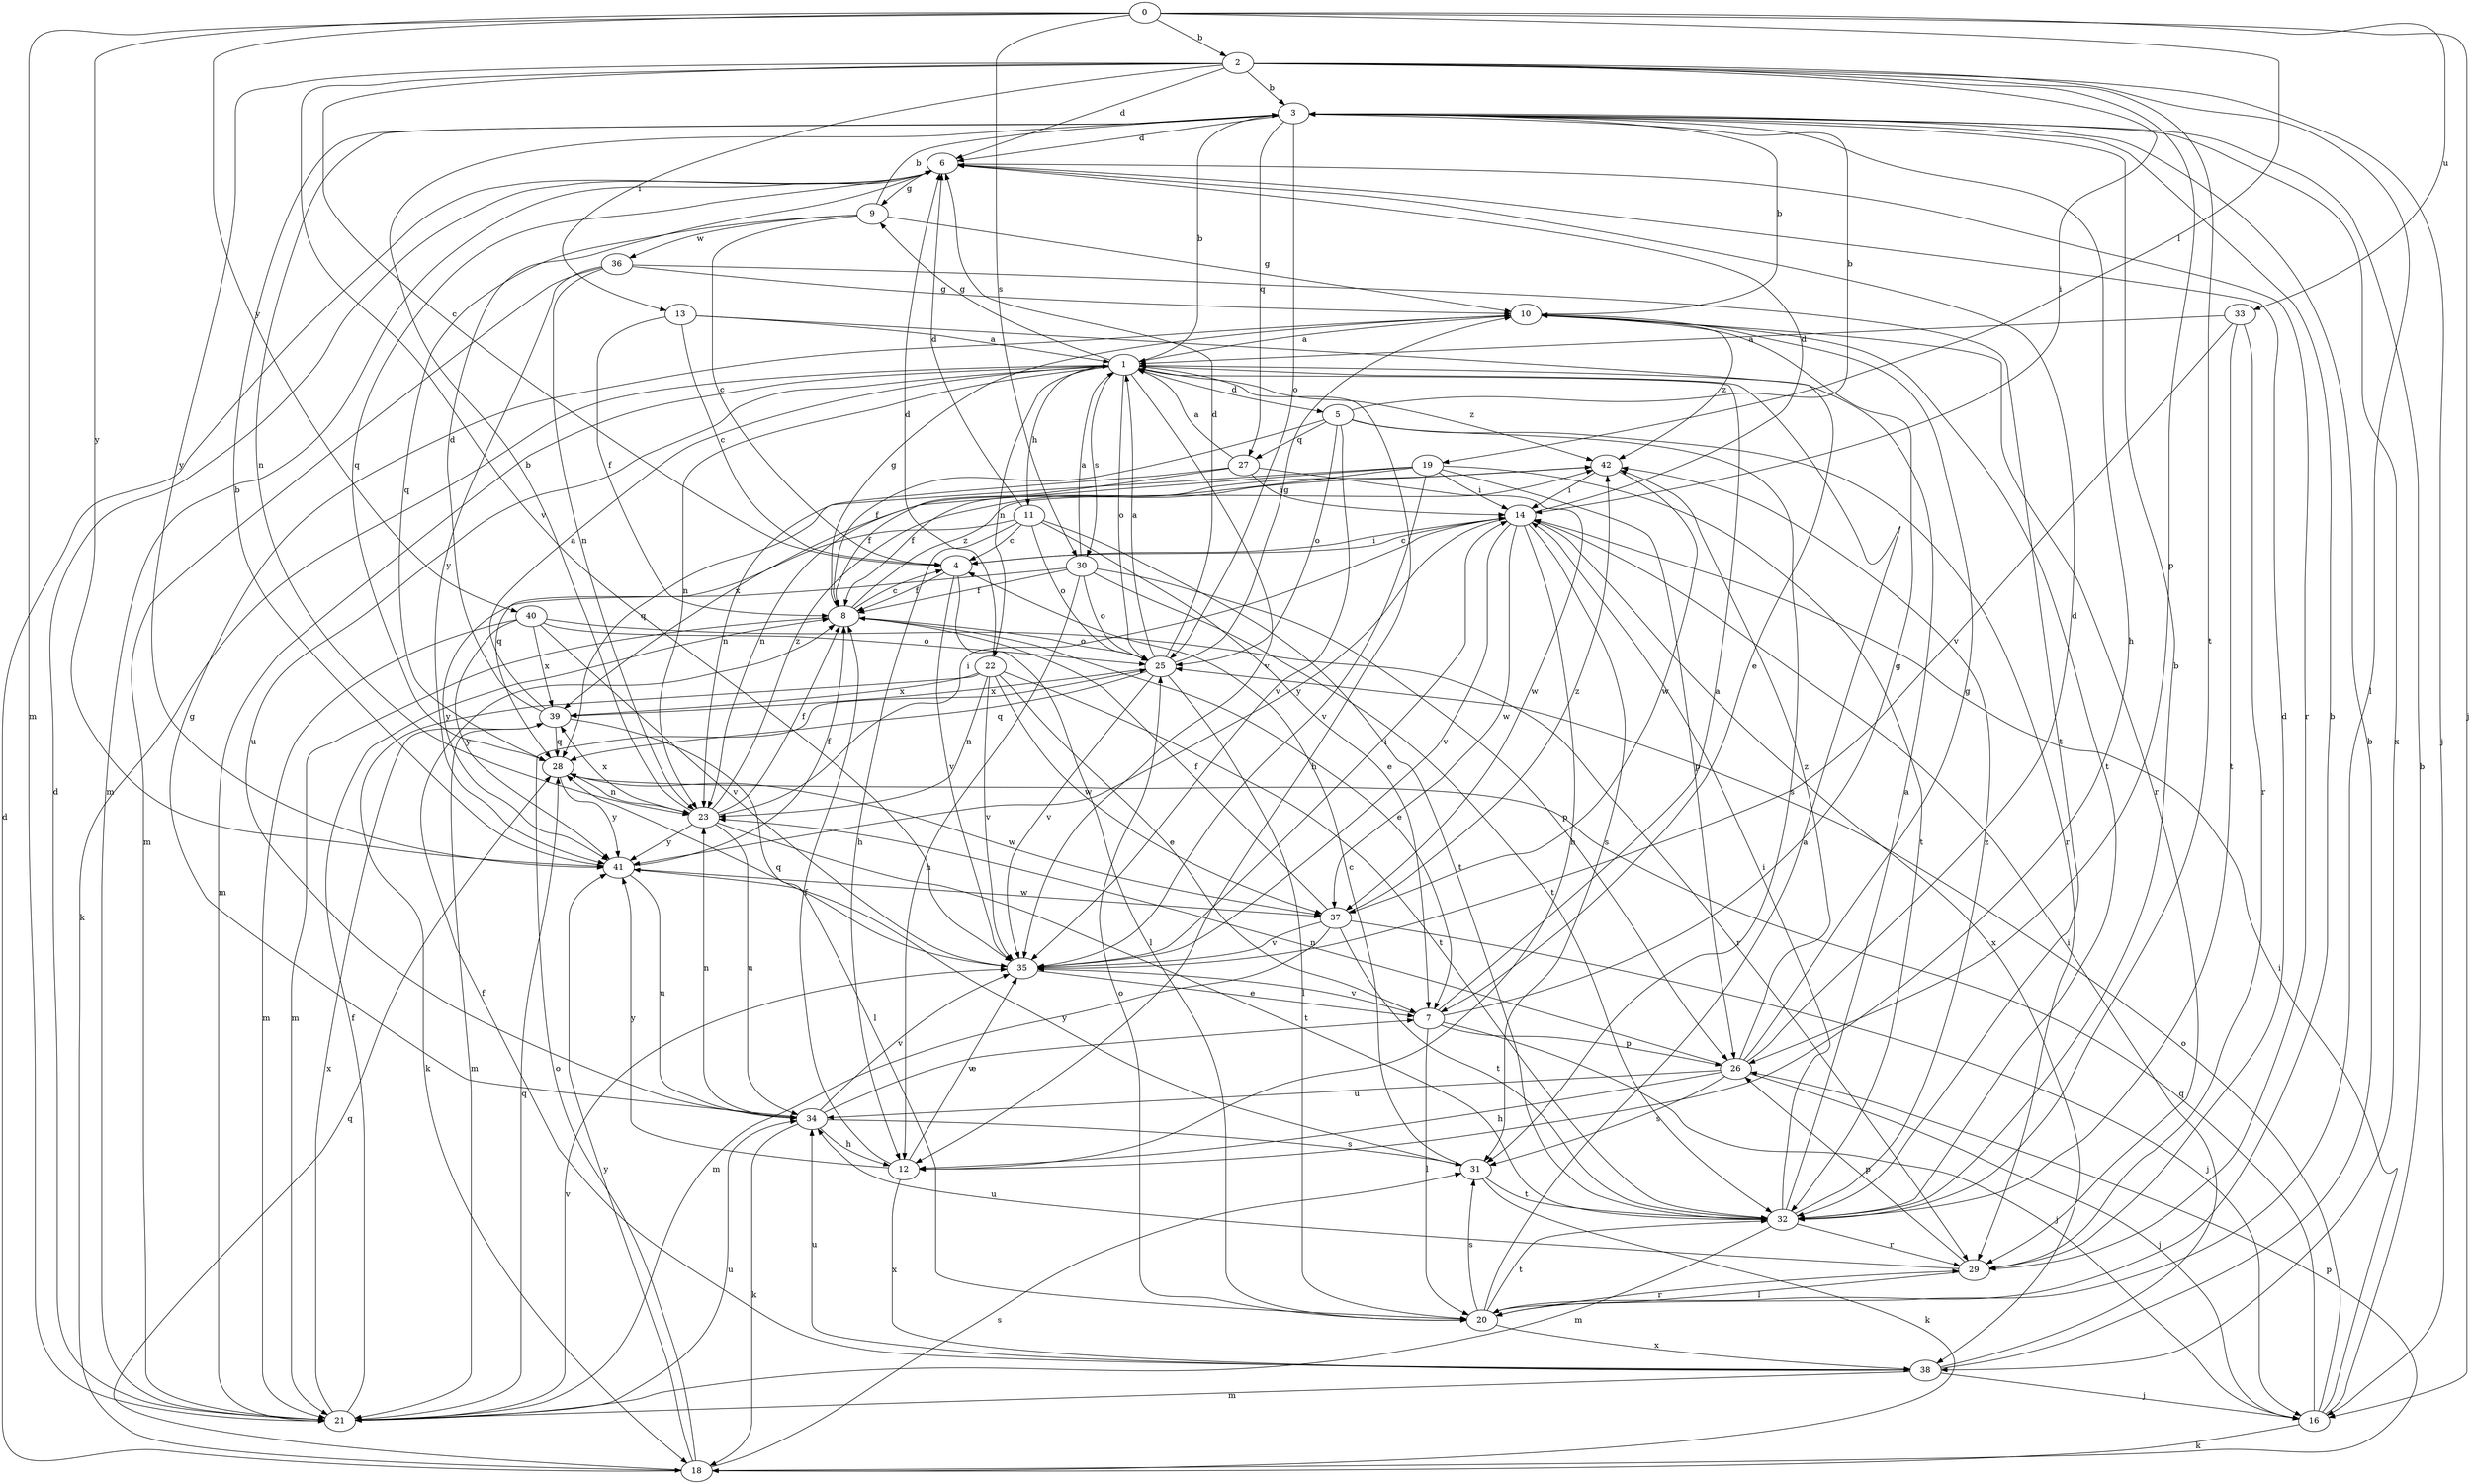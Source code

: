 strict digraph  {
0;
1;
2;
3;
4;
5;
6;
7;
8;
9;
10;
11;
12;
13;
14;
16;
18;
19;
20;
21;
22;
23;
25;
26;
27;
28;
29;
30;
31;
32;
33;
34;
35;
36;
37;
38;
39;
40;
41;
42;
0 -> 2  [label=b];
0 -> 16  [label=j];
0 -> 19  [label=l];
0 -> 21  [label=m];
0 -> 30  [label=s];
0 -> 33  [label=u];
0 -> 40  [label=y];
0 -> 41  [label=y];
1 -> 3  [label=b];
1 -> 5  [label=d];
1 -> 9  [label=g];
1 -> 11  [label=h];
1 -> 12  [label=h];
1 -> 18  [label=k];
1 -> 21  [label=m];
1 -> 22  [label=n];
1 -> 23  [label=n];
1 -> 25  [label=o];
1 -> 30  [label=s];
1 -> 34  [label=u];
1 -> 35  [label=v];
1 -> 42  [label=z];
2 -> 3  [label=b];
2 -> 4  [label=c];
2 -> 6  [label=d];
2 -> 13  [label=i];
2 -> 14  [label=i];
2 -> 16  [label=j];
2 -> 20  [label=l];
2 -> 26  [label=p];
2 -> 32  [label=t];
2 -> 35  [label=v];
2 -> 41  [label=y];
3 -> 6  [label=d];
3 -> 12  [label=h];
3 -> 23  [label=n];
3 -> 25  [label=o];
3 -> 27  [label=q];
3 -> 38  [label=x];
4 -> 8  [label=f];
4 -> 14  [label=i];
4 -> 20  [label=l];
4 -> 35  [label=v];
5 -> 3  [label=b];
5 -> 8  [label=f];
5 -> 25  [label=o];
5 -> 27  [label=q];
5 -> 29  [label=r];
5 -> 31  [label=s];
5 -> 35  [label=v];
6 -> 9  [label=g];
6 -> 21  [label=m];
6 -> 28  [label=q];
6 -> 29  [label=r];
7 -> 1  [label=a];
7 -> 10  [label=g];
7 -> 16  [label=j];
7 -> 20  [label=l];
7 -> 26  [label=p];
7 -> 35  [label=v];
8 -> 4  [label=c];
8 -> 7  [label=e];
8 -> 10  [label=g];
8 -> 21  [label=m];
8 -> 25  [label=o];
8 -> 42  [label=z];
9 -> 3  [label=b];
9 -> 4  [label=c];
9 -> 10  [label=g];
9 -> 28  [label=q];
9 -> 36  [label=w];
10 -> 1  [label=a];
10 -> 3  [label=b];
10 -> 29  [label=r];
10 -> 32  [label=t];
10 -> 42  [label=z];
11 -> 4  [label=c];
11 -> 6  [label=d];
11 -> 7  [label=e];
11 -> 12  [label=h];
11 -> 25  [label=o];
11 -> 28  [label=q];
11 -> 32  [label=t];
12 -> 8  [label=f];
12 -> 35  [label=v];
12 -> 38  [label=x];
12 -> 41  [label=y];
13 -> 1  [label=a];
13 -> 4  [label=c];
13 -> 7  [label=e];
13 -> 8  [label=f];
14 -> 4  [label=c];
14 -> 6  [label=d];
14 -> 12  [label=h];
14 -> 31  [label=s];
14 -> 35  [label=v];
14 -> 37  [label=w];
14 -> 38  [label=x];
14 -> 41  [label=y];
16 -> 3  [label=b];
16 -> 14  [label=i];
16 -> 18  [label=k];
16 -> 25  [label=o];
16 -> 28  [label=q];
18 -> 6  [label=d];
18 -> 25  [label=o];
18 -> 26  [label=p];
18 -> 28  [label=q];
18 -> 31  [label=s];
18 -> 41  [label=y];
19 -> 8  [label=f];
19 -> 14  [label=i];
19 -> 23  [label=n];
19 -> 26  [label=p];
19 -> 28  [label=q];
19 -> 32  [label=t];
19 -> 35  [label=v];
20 -> 1  [label=a];
20 -> 3  [label=b];
20 -> 25  [label=o];
20 -> 29  [label=r];
20 -> 31  [label=s];
20 -> 32  [label=t];
20 -> 38  [label=x];
21 -> 6  [label=d];
21 -> 8  [label=f];
21 -> 28  [label=q];
21 -> 34  [label=u];
21 -> 35  [label=v];
21 -> 39  [label=x];
22 -> 6  [label=d];
22 -> 7  [label=e];
22 -> 18  [label=k];
22 -> 23  [label=n];
22 -> 32  [label=t];
22 -> 35  [label=v];
22 -> 37  [label=w];
22 -> 39  [label=x];
23 -> 3  [label=b];
23 -> 8  [label=f];
23 -> 14  [label=i];
23 -> 32  [label=t];
23 -> 34  [label=u];
23 -> 39  [label=x];
23 -> 41  [label=y];
23 -> 42  [label=z];
25 -> 1  [label=a];
25 -> 6  [label=d];
25 -> 10  [label=g];
25 -> 20  [label=l];
25 -> 28  [label=q];
25 -> 35  [label=v];
25 -> 39  [label=x];
26 -> 6  [label=d];
26 -> 10  [label=g];
26 -> 12  [label=h];
26 -> 16  [label=j];
26 -> 23  [label=n];
26 -> 31  [label=s];
26 -> 34  [label=u];
26 -> 42  [label=z];
27 -> 1  [label=a];
27 -> 8  [label=f];
27 -> 14  [label=i];
27 -> 23  [label=n];
27 -> 37  [label=w];
28 -> 23  [label=n];
28 -> 37  [label=w];
28 -> 41  [label=y];
29 -> 6  [label=d];
29 -> 20  [label=l];
29 -> 26  [label=p];
29 -> 34  [label=u];
30 -> 1  [label=a];
30 -> 8  [label=f];
30 -> 12  [label=h];
30 -> 25  [label=o];
30 -> 26  [label=p];
30 -> 32  [label=t];
30 -> 41  [label=y];
31 -> 4  [label=c];
31 -> 18  [label=k];
31 -> 32  [label=t];
31 -> 41  [label=y];
32 -> 1  [label=a];
32 -> 3  [label=b];
32 -> 14  [label=i];
32 -> 21  [label=m];
32 -> 29  [label=r];
32 -> 42  [label=z];
33 -> 1  [label=a];
33 -> 29  [label=r];
33 -> 32  [label=t];
33 -> 35  [label=v];
34 -> 7  [label=e];
34 -> 10  [label=g];
34 -> 12  [label=h];
34 -> 18  [label=k];
34 -> 23  [label=n];
34 -> 31  [label=s];
34 -> 35  [label=v];
35 -> 7  [label=e];
35 -> 14  [label=i];
35 -> 28  [label=q];
36 -> 10  [label=g];
36 -> 21  [label=m];
36 -> 23  [label=n];
36 -> 32  [label=t];
36 -> 41  [label=y];
37 -> 8  [label=f];
37 -> 16  [label=j];
37 -> 21  [label=m];
37 -> 32  [label=t];
37 -> 35  [label=v];
37 -> 42  [label=z];
38 -> 3  [label=b];
38 -> 8  [label=f];
38 -> 14  [label=i];
38 -> 16  [label=j];
38 -> 21  [label=m];
38 -> 34  [label=u];
39 -> 1  [label=a];
39 -> 6  [label=d];
39 -> 20  [label=l];
39 -> 21  [label=m];
39 -> 28  [label=q];
40 -> 21  [label=m];
40 -> 25  [label=o];
40 -> 29  [label=r];
40 -> 35  [label=v];
40 -> 39  [label=x];
40 -> 41  [label=y];
41 -> 3  [label=b];
41 -> 8  [label=f];
41 -> 34  [label=u];
41 -> 37  [label=w];
42 -> 14  [label=i];
42 -> 37  [label=w];
42 -> 39  [label=x];
}
